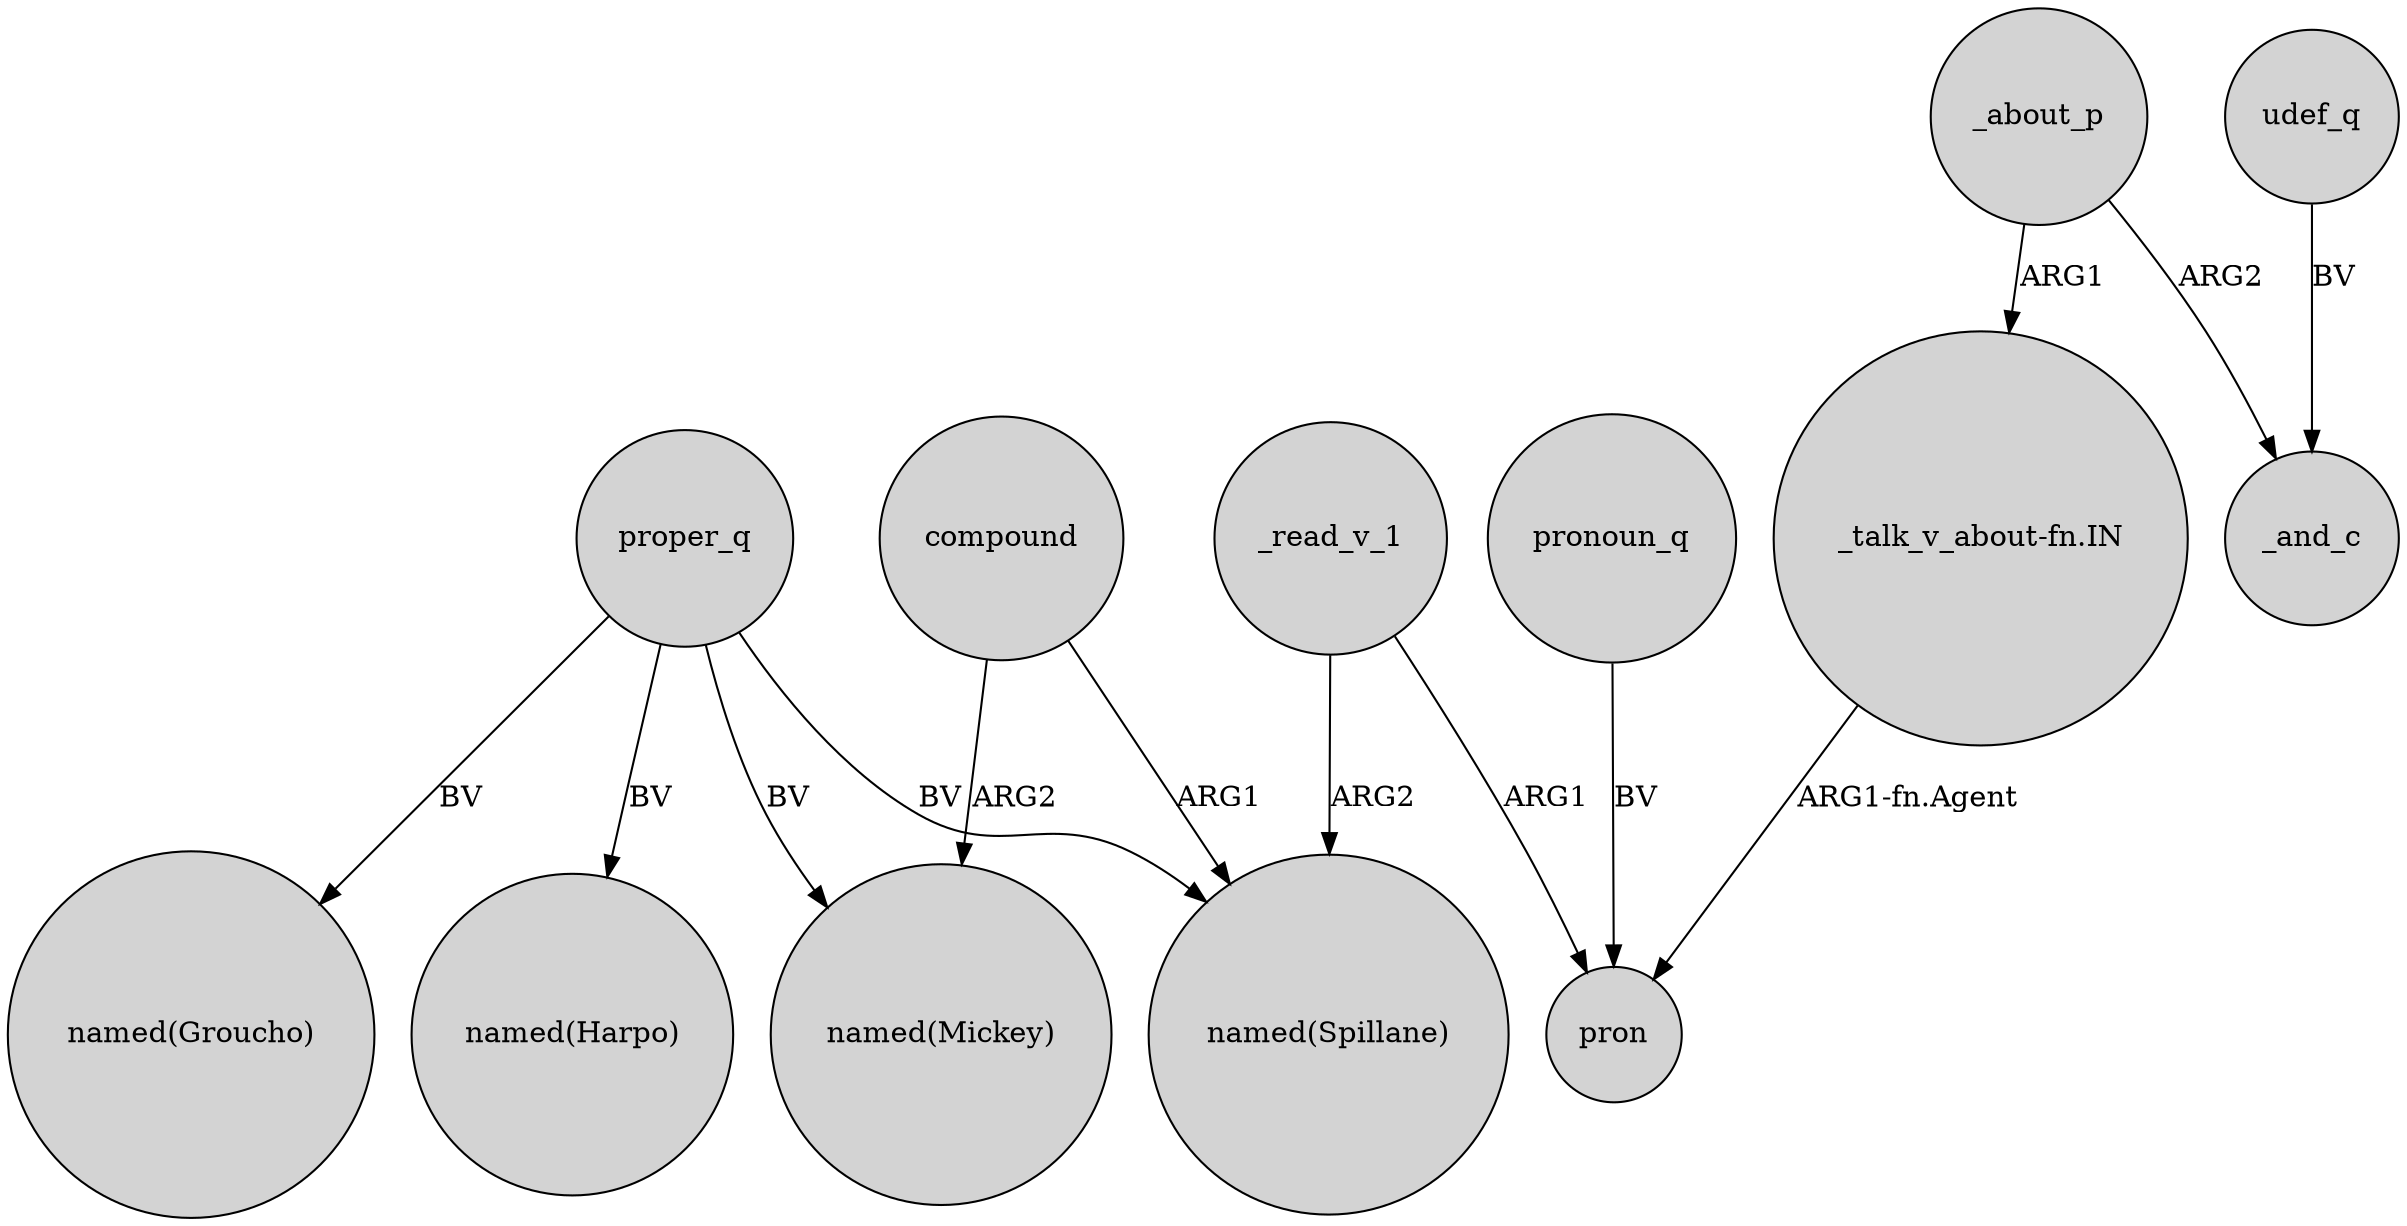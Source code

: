 digraph {
	node [shape=circle style=filled]
	"_talk_v_about-fn.IN" -> pron [label="ARG1-fn.Agent"]
	proper_q -> "named(Harpo)" [label=BV]
	compound -> "named(Mickey)" [label=ARG2]
	_read_v_1 -> pron [label=ARG1]
	proper_q -> "named(Mickey)" [label=BV]
	_about_p -> "_talk_v_about-fn.IN" [label=ARG1]
	proper_q -> "named(Groucho)" [label=BV]
	proper_q -> "named(Spillane)" [label=BV]
	_read_v_1 -> "named(Spillane)" [label=ARG2]
	compound -> "named(Spillane)" [label=ARG1]
	udef_q -> _and_c [label=BV]
	_about_p -> _and_c [label=ARG2]
	pronoun_q -> pron [label=BV]
}
